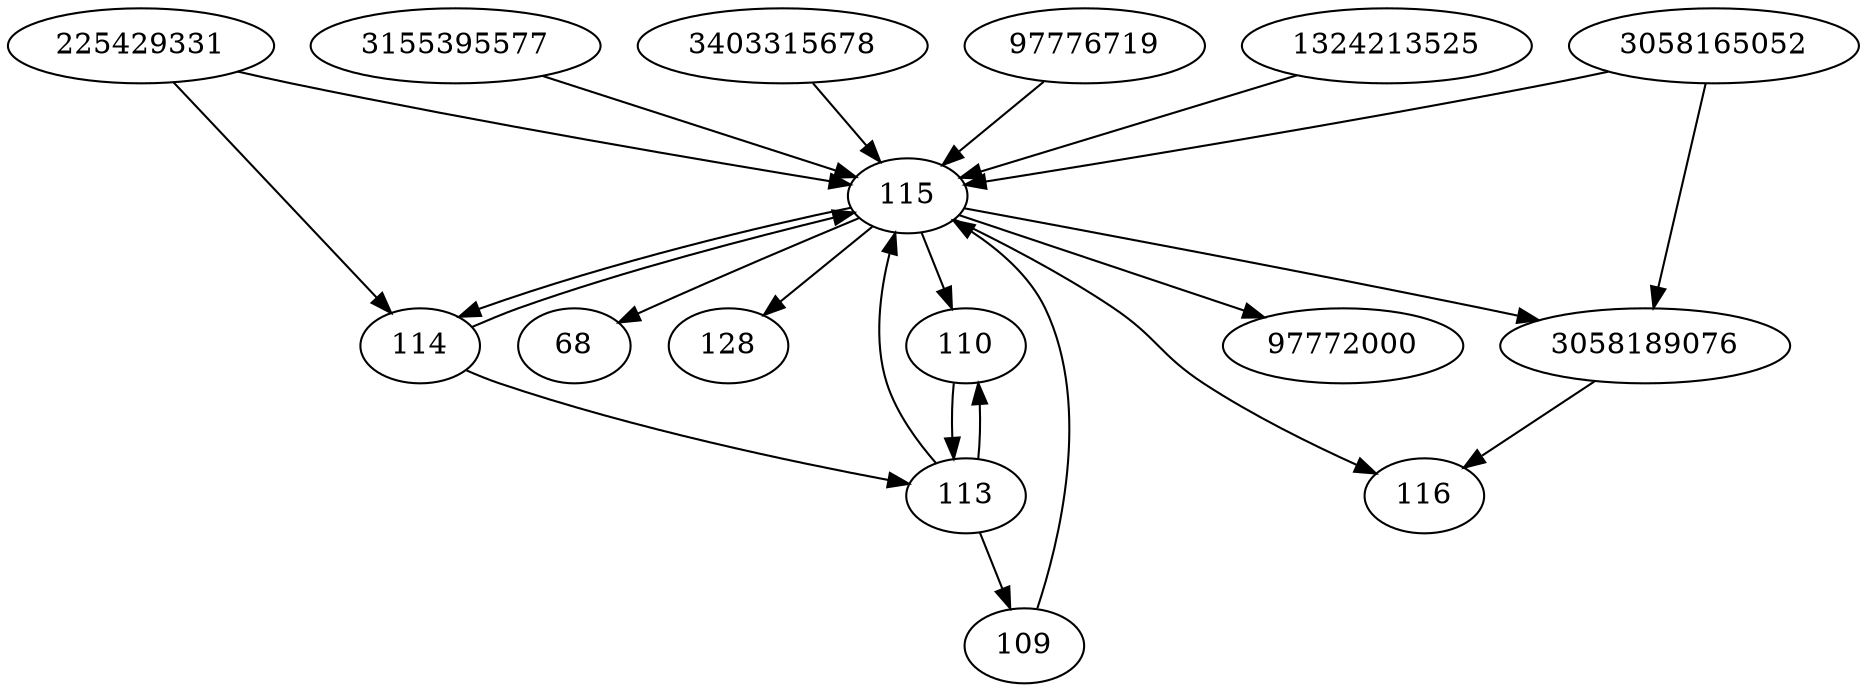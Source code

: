 strict digraph  {
128;
97772000;
68;
109;
110;
97776719;
113;
114;
225429331;
3058189076;
1324213525;
116;
115;
3155395577;
3058165052;
3403315678;
109 -> 115;
110 -> 113;
97776719 -> 115;
113 -> 109;
113 -> 110;
113 -> 115;
114 -> 113;
114 -> 115;
225429331 -> 114;
225429331 -> 115;
3058189076 -> 116;
1324213525 -> 115;
115 -> 128;
115 -> 3058189076;
115 -> 97772000;
115 -> 110;
115 -> 68;
115 -> 116;
115 -> 114;
3155395577 -> 115;
3058165052 -> 3058189076;
3058165052 -> 115;
3403315678 -> 115;
}

